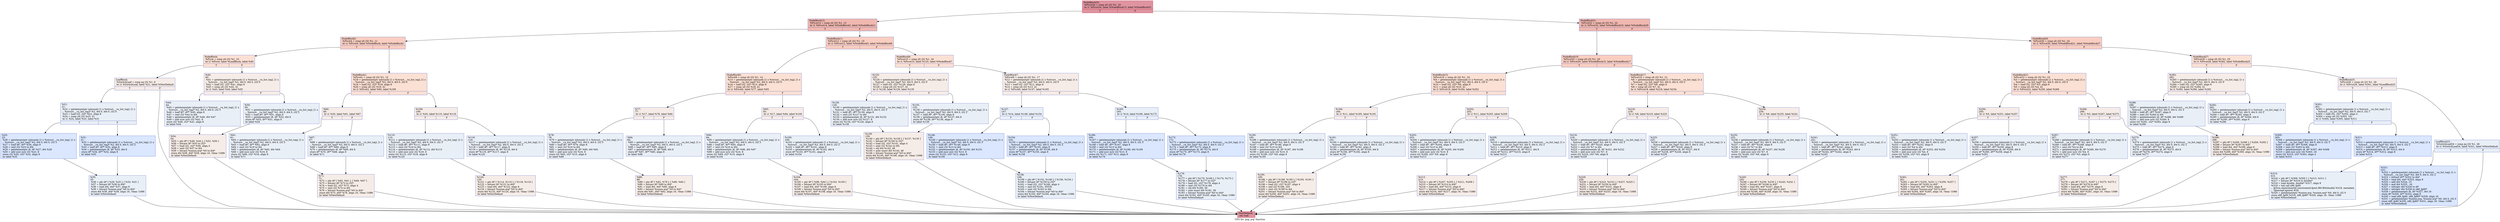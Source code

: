 digraph "CFG for 'pop_arg' function" {
	label="CFG for 'pop_arg' function";

	Node0x252ff50 [shape=record,color="#b70d28ff", style=filled, fillcolor="#b70d2870",label="{NodeBlock33:\l  %Pivot34 = icmp slt i32 %1, 18\l  br i1 %Pivot34, label %NodeBlock13, label %NodeBlock31\l|{<s0>T|<s1>F}}"];
	Node0x252ff50:s0 -> Node0x2530ad0;
	Node0x252ff50:s1 -> Node0x2530800;
	Node0x2530800 [shape=record,color="#3d50c3ff", style=filled, fillcolor="#dc5d4a70",label="{NodeBlock31:                                      \l  %Pivot32 = icmp slt i32 %1, 22\l  br i1 %Pivot32, label %NodeBlock19, label %NodeBlock29\l|{<s0>T|<s1>F}}"];
	Node0x2530800:s0 -> Node0x25309e0;
	Node0x2530800:s1 -> Node0x2530850;
	Node0x2530850 [shape=record,color="#3d50c3ff", style=filled, fillcolor="#f2907270",label="{NodeBlock29:                                      \l  %Pivot30 = icmp slt i32 %1, 24\l  br i1 %Pivot30, label %NodeBlock21, label %NodeBlock27\l|{<s0>T|<s1>F}}"];
	Node0x2530850:s0 -> Node0x2530990;
	Node0x2530850:s1 -> Node0x25308a0;
	Node0x25308a0 [shape=record,color="#3d50c3ff", style=filled, fillcolor="#f7b99e70",label="{NodeBlock27:                                      \l  %Pivot28 = icmp slt i32 %1, 25\l  br i1 %Pivot28, label %282, label %NodeBlock25\l|{<s0>T|<s1>F}}"];
	Node0x25308a0:s0 -> Node0x2532060;
	Node0x25308a0:s1 -> Node0x25308f0;
	Node0x25308f0 [shape=record,color="#3d50c3ff", style=filled, fillcolor="#ead5c970",label="{NodeBlock25:                                      \l  %Pivot26 = icmp slt i32 %1, 26\l  br i1 %Pivot26, label %301, label %LeafBlock23\l|{<s0>T|<s1>F}}"];
	Node0x25308f0:s0 -> Node0x25321a0;
	Node0x25308f0:s1 -> Node0x2530940;
	Node0x2530940 [shape=record,color="#3d50c3ff", style=filled, fillcolor="#cedaeb70",label="{LeafBlock23:                                      \l  %SwitchLeaf24 = icmp eq i32 %1, 26\l  br i1 %SwitchLeaf24, label %321, label %NewDefault\l|{<s0>T|<s1>F}}"];
	Node0x2530940:s0 -> Node0x25322e0;
	Node0x2530940:s1 -> Node0x2532330;
	Node0x2530990 [shape=record,color="#3d50c3ff", style=filled, fillcolor="#f7b99e70",label="{NodeBlock21:                                      \l  %Pivot22 = icmp slt i32 %1, 23\l  %3 = getelementptr inbounds [1 x %struct.__va_list_tag], [1 x\l... %struct.__va_list_tag]* %2, i64 0, i64 0, i32 0\l  %4 = load i32, i32* %3, align 8\l  %5 = icmp ult i32 %4, 41\l  br i1 %Pivot22, label %250, label %266\l|{<s0>T|<s1>F}}"];
	Node0x2530990:s0 -> Node0x2531de0;
	Node0x2530990:s1 -> Node0x2531f20;
	Node0x25309e0 [shape=record,color="#3d50c3ff", style=filled, fillcolor="#f2907270",label="{NodeBlock19:                                      \l  %Pivot20 = icmp slt i32 %1, 20\l  br i1 %Pivot20, label %NodeBlock15, label %NodeBlock17\l|{<s0>T|<s1>F}}"];
	Node0x25309e0:s0 -> Node0x2530a80;
	Node0x25309e0:s1 -> Node0x2530a30;
	Node0x2530a30 [shape=record,color="#3d50c3ff", style=filled, fillcolor="#f7b99e70",label="{NodeBlock17:                                      \l  %Pivot18 = icmp slt i32 %1, 21\l  %6 = getelementptr inbounds [1 x %struct.__va_list_tag], [1 x\l... %struct.__va_list_tag]* %2, i64 0, i64 0, i32 0\l  %7 = load i32, i32* %6, align 8\l  %8 = icmp ult i32 %7, 41\l  br i1 %Pivot18, label %218, label %234\l|{<s0>T|<s1>F}}"];
	Node0x2530a30:s0 -> Node0x2531b60;
	Node0x2530a30:s1 -> Node0x2531ca0;
	Node0x2530a80 [shape=record,color="#3d50c3ff", style=filled, fillcolor="#f7b99e70",label="{NodeBlock15:                                      \l  %Pivot16 = icmp slt i32 %1, 19\l  %9 = getelementptr inbounds [1 x %struct.__va_list_tag], [1 x\l... %struct.__va_list_tag]* %2, i64 0, i64 0, i32 0\l  %10 = load i32, i32* %9, align 8\l  %11 = icmp ult i32 %10, 41\l  br i1 %Pivot16, label %184, label %202\l|{<s0>T|<s1>F}}"];
	Node0x2530a80:s0 -> Node0x25318e0;
	Node0x2530a80:s1 -> Node0x2531a20;
	Node0x2530ad0 [shape=record,color="#3d50c3ff", style=filled, fillcolor="#dc5d4a70",label="{NodeBlock13:                                      \l  %Pivot14 = icmp slt i32 %1, 13\l  br i1 %Pivot14, label %NodeBlock3, label %NodeBlock11\l|{<s0>T|<s1>F}}"];
	Node0x2530ad0:s0 -> Node0x2530c60;
	Node0x2530ad0:s1 -> Node0x2530b20;
	Node0x2530b20 [shape=record,color="#3d50c3ff", style=filled, fillcolor="#f2907270",label="{NodeBlock11:                                      \l  %Pivot12 = icmp slt i32 %1, 15\l  br i1 %Pivot12, label %NodeBlock5, label %NodeBlock9\l|{<s0>T|<s1>F}}"];
	Node0x2530b20:s0 -> Node0x2530c10;
	Node0x2530b20:s1 -> Node0x2530b70;
	Node0x2530b70 [shape=record,color="#3d50c3ff", style=filled, fillcolor="#f7b99e70",label="{NodeBlock9:                                       \l  %Pivot10 = icmp slt i32 %1, 16\l  br i1 %Pivot10, label %125, label %NodeBlock7\l|{<s0>T|<s1>F}}"];
	Node0x2530b70:s0 -> Node0x2531520;
	Node0x2530b70:s1 -> Node0x2530bc0;
	Node0x2530bc0 [shape=record,color="#3d50c3ff", style=filled, fillcolor="#ead5c970",label="{NodeBlock7:                                       \l  %Pivot8 = icmp slt i32 %1, 17\l  %12 = getelementptr inbounds [1 x %struct.__va_list_tag], [1 x\l... %struct.__va_list_tag]* %2, i64 0, i64 0, i32 0\l  %13 = load i32, i32* %12, align 8\l  %14 = icmp ult i32 %13, 41\l  br i1 %Pivot8, label %147, label %165\l|{<s0>T|<s1>F}}"];
	Node0x2530bc0:s0 -> Node0x2531660;
	Node0x2530bc0:s1 -> Node0x25317a0;
	Node0x2530c10 [shape=record,color="#3d50c3ff", style=filled, fillcolor="#f7b99e70",label="{NodeBlock5:                                       \l  %Pivot6 = icmp slt i32 %1, 14\l  %15 = getelementptr inbounds [1 x %struct.__va_list_tag], [1 x\l... %struct.__va_list_tag]* %2, i64 0, i64 0, i32 0\l  %16 = load i32, i32* %15, align 8\l  %17 = icmp ult i32 %16, 41\l  br i1 %Pivot6, label %77, label %93\l|{<s0>T|<s1>F}}"];
	Node0x2530c10:s0 -> Node0x2531160;
	Node0x2530c10:s1 -> Node0x25312a0;
	Node0x2530c60 [shape=record,color="#3d50c3ff", style=filled, fillcolor="#f2907270",label="{NodeBlock3:                                       \l  %Pivot4 = icmp slt i32 %1, 11\l  br i1 %Pivot4, label %NodeBlock, label %NodeBlock1\l|{<s0>T|<s1>F}}"];
	Node0x2530c60:s0 -> Node0x2530d00;
	Node0x2530c60:s1 -> Node0x2530cb0;
	Node0x2530cb0 [shape=record,color="#3d50c3ff", style=filled, fillcolor="#f7b99e70",label="{NodeBlock1:                                       \l  %Pivot2 = icmp slt i32 %1, 12\l  %18 = getelementptr inbounds [1 x %struct.__va_list_tag], [1 x\l... %struct.__va_list_tag]* %2, i64 0, i64 0, i32 0\l  %19 = load i32, i32* %18, align 8\l  %20 = icmp ult i32 %19, 41\l  br i1 %Pivot2, label %60, label %109\l|{<s0>T|<s1>F}}"];
	Node0x2530cb0:s0 -> Node0x2531020;
	Node0x2530cb0:s1 -> Node0x25313e0;
	Node0x2530d00 [shape=record,color="#3d50c3ff", style=filled, fillcolor="#f7b99e70",label="{NodeBlock:                                        \l  %Pivot = icmp slt i32 %1, 10\l  br i1 %Pivot, label %LeafBlock, label %40\l|{<s0>T|<s1>F}}"];
	Node0x2530d00:s0 -> Node0x2530d50;
	Node0x2530d00:s1 -> Node0x2530ee0;
	Node0x2530d50 [shape=record,color="#3d50c3ff", style=filled, fillcolor="#ead5c970",label="{LeafBlock:                                        \l  %SwitchLeaf = icmp eq i32 %1, 9\l  br i1 %SwitchLeaf, label %21, label %NewDefault\l|{<s0>T|<s1>F}}"];
	Node0x2530d50:s0 -> Node0x2530da0;
	Node0x2530d50:s1 -> Node0x2532330;
	Node0x2530da0 [shape=record,color="#3d50c3ff", style=filled, fillcolor="#cedaeb70",label="{%21:\l21:                                               \l  %22 = getelementptr inbounds [1 x %struct.__va_list_tag], [1 x\l... %struct.__va_list_tag]* %2, i64 0, i64 0, i32 0\l  %23 = load i32, i32* %22, align 8\l  %24 = icmp ult i32 %23, 41\l  br i1 %24, label %25, label %31\l|{<s0>T|<s1>F}}"];
	Node0x2530da0:s0 -> Node0x2530df0;
	Node0x2530da0:s1 -> Node0x2530e40;
	Node0x2530df0 [shape=record,color="#3d50c3ff", style=filled, fillcolor="#abc8fd70",label="{%25:\l25:                                               \l  %26 = getelementptr inbounds [1 x %struct.__va_list_tag], [1 x\l... %struct.__va_list_tag]* %2, i64 0, i64 0, i32 3\l  %27 = load i8*, i8** %26, align 8\l  %28 = zext i32 %23 to i64\l  %29 = getelementptr i8, i8* %27, i64 %28\l  %30 = add nuw nsw i32 %23, 8\l  store i32 %30, i32* %22, align 8\l  br label %35\l}"];
	Node0x2530df0 -> Node0x2530e90;
	Node0x2530e40 [shape=record,color="#3d50c3ff", style=filled, fillcolor="#abc8fd70",label="{%31:\l31:                                               \l  %32 = getelementptr inbounds [1 x %struct.__va_list_tag], [1 x\l... %struct.__va_list_tag]* %2, i64 0, i64 0, i32 2\l  %33 = load i8*, i8** %32, align 8\l  %34 = getelementptr i8, i8* %33, i64 8\l  store i8* %34, i8** %32, align 8\l  br label %35\l}"];
	Node0x2530e40 -> Node0x2530e90;
	Node0x2530e90 [shape=record,color="#3d50c3ff", style=filled, fillcolor="#cedaeb70",label="{%35:\l35:                                               \l  %36 = phi i8* [ %29, %25 ], [ %33, %31 ]\l  %37 = bitcast i8* %36 to i64*\l  %38 = load i64, i64* %37, align 8\l  %39 = bitcast %union.arg* %0 to i64*\l  store i64 %38, i64* %39, align 16, !tbaa !1086\l  br label %NewDefault\l}"];
	Node0x2530e90 -> Node0x2532330;
	Node0x2530ee0 [shape=record,color="#3d50c3ff", style=filled, fillcolor="#ead5c970",label="{%40:\l40:                                               \l  %41 = getelementptr inbounds [1 x %struct.__va_list_tag], [1 x\l... %struct.__va_list_tag]* %2, i64 0, i64 0, i32 0\l  %42 = load i32, i32* %41, align 8\l  %43 = icmp ult i32 %42, 41\l  br i1 %43, label %44, label %50\l|{<s0>T|<s1>F}}"];
	Node0x2530ee0:s0 -> Node0x2530f30;
	Node0x2530ee0:s1 -> Node0x2530f80;
	Node0x2530f30 [shape=record,color="#3d50c3ff", style=filled, fillcolor="#cedaeb70",label="{%44:\l44:                                               \l  %45 = getelementptr inbounds [1 x %struct.__va_list_tag], [1 x\l... %struct.__va_list_tag]* %2, i64 0, i64 0, i32 3\l  %46 = load i8*, i8** %45, align 8\l  %47 = zext i32 %42 to i64\l  %48 = getelementptr i8, i8* %46, i64 %47\l  %49 = add nuw nsw i32 %42, 8\l  store i32 %49, i32* %41, align 8\l  br label %54\l}"];
	Node0x2530f30 -> Node0x2530fd0;
	Node0x2530f80 [shape=record,color="#3d50c3ff", style=filled, fillcolor="#cedaeb70",label="{%50:\l50:                                               \l  %51 = getelementptr inbounds [1 x %struct.__va_list_tag], [1 x\l... %struct.__va_list_tag]* %2, i64 0, i64 0, i32 2\l  %52 = load i8*, i8** %51, align 8\l  %53 = getelementptr i8, i8* %52, i64 8\l  store i8* %53, i8** %51, align 8\l  br label %54\l}"];
	Node0x2530f80 -> Node0x2530fd0;
	Node0x2530fd0 [shape=record,color="#3d50c3ff", style=filled, fillcolor="#ead5c970",label="{%54:\l54:                                               \l  %55 = phi i8* [ %48, %44 ], [ %52, %50 ]\l  %56 = bitcast i8* %55 to i32*\l  %57 = load i32, i32* %56, align 4\l  %58 = sext i32 %57 to i64\l  %59 = bitcast %union.arg* %0 to i64*\l  store i64 %58, i64* %59, align 16, !tbaa !1086\l  br label %NewDefault\l}"];
	Node0x2530fd0 -> Node0x2532330;
	Node0x2531020 [shape=record,color="#3d50c3ff", style=filled, fillcolor="#ead5c970",label="{%60:\l60:                                               \l  br i1 %20, label %61, label %67\l|{<s0>T|<s1>F}}"];
	Node0x2531020:s0 -> Node0x2531070;
	Node0x2531020:s1 -> Node0x25310c0;
	Node0x2531070 [shape=record,color="#3d50c3ff", style=filled, fillcolor="#cedaeb70",label="{%61:\l61:                                               \l  %62 = getelementptr inbounds [1 x %struct.__va_list_tag], [1 x\l... %struct.__va_list_tag]* %2, i64 0, i64 0, i32 3\l  %63 = load i8*, i8** %62, align 8\l  %64 = zext i32 %19 to i64\l  %65 = getelementptr i8, i8* %63, i64 %64\l  %66 = add nuw nsw i32 %19, 8\l  store i32 %66, i32* %18, align 8\l  br label %71\l}"];
	Node0x2531070 -> Node0x2531110;
	Node0x25310c0 [shape=record,color="#3d50c3ff", style=filled, fillcolor="#cedaeb70",label="{%67:\l67:                                               \l  %68 = getelementptr inbounds [1 x %struct.__va_list_tag], [1 x\l... %struct.__va_list_tag]* %2, i64 0, i64 0, i32 2\l  %69 = load i8*, i8** %68, align 8\l  %70 = getelementptr i8, i8* %69, i64 8\l  store i8* %70, i8** %68, align 8\l  br label %71\l}"];
	Node0x25310c0 -> Node0x2531110;
	Node0x2531110 [shape=record,color="#3d50c3ff", style=filled, fillcolor="#ead5c970",label="{%71:\l71:                                               \l  %72 = phi i8* [ %65, %61 ], [ %69, %67 ]\l  %73 = bitcast i8* %72 to i32*\l  %74 = load i32, i32* %73, align 4\l  %75 = zext i32 %74 to i64\l  %76 = bitcast %union.arg* %0 to i64*\l  store i64 %75, i64* %76, align 16, !tbaa !1086\l  br label %NewDefault\l}"];
	Node0x2531110 -> Node0x2532330;
	Node0x2531160 [shape=record,color="#3d50c3ff", style=filled, fillcolor="#ead5c970",label="{%77:\l77:                                               \l  br i1 %17, label %78, label %84\l|{<s0>T|<s1>F}}"];
	Node0x2531160:s0 -> Node0x25311b0;
	Node0x2531160:s1 -> Node0x2531200;
	Node0x25311b0 [shape=record,color="#3d50c3ff", style=filled, fillcolor="#cedaeb70",label="{%78:\l78:                                               \l  %79 = getelementptr inbounds [1 x %struct.__va_list_tag], [1 x\l... %struct.__va_list_tag]* %2, i64 0, i64 0, i32 3\l  %80 = load i8*, i8** %79, align 8\l  %81 = zext i32 %16 to i64\l  %82 = getelementptr i8, i8* %80, i64 %81\l  %83 = add nuw nsw i32 %16, 8\l  store i32 %83, i32* %15, align 8\l  br label %88\l}"];
	Node0x25311b0 -> Node0x2531250;
	Node0x2531200 [shape=record,color="#3d50c3ff", style=filled, fillcolor="#cedaeb70",label="{%84:\l84:                                               \l  %85 = getelementptr inbounds [1 x %struct.__va_list_tag], [1 x\l... %struct.__va_list_tag]* %2, i64 0, i64 0, i32 2\l  %86 = load i8*, i8** %85, align 8\l  %87 = getelementptr i8, i8* %86, i64 8\l  store i8* %87, i8** %85, align 8\l  br label %88\l}"];
	Node0x2531200 -> Node0x2531250;
	Node0x2531250 [shape=record,color="#3d50c3ff", style=filled, fillcolor="#ead5c970",label="{%88:\l88:                                               \l  %89 = phi i8* [ %82, %78 ], [ %86, %84 ]\l  %90 = bitcast i8* %89 to i64*\l  %91 = load i64, i64* %90, align 8\l  %92 = bitcast %union.arg* %0 to i64*\l  store i64 %91, i64* %92, align 16, !tbaa !1086\l  br label %NewDefault\l}"];
	Node0x2531250 -> Node0x2532330;
	Node0x25312a0 [shape=record,color="#3d50c3ff", style=filled, fillcolor="#ead5c970",label="{%93:\l93:                                               \l  br i1 %17, label %94, label %100\l|{<s0>T|<s1>F}}"];
	Node0x25312a0:s0 -> Node0x25312f0;
	Node0x25312a0:s1 -> Node0x2531340;
	Node0x25312f0 [shape=record,color="#3d50c3ff", style=filled, fillcolor="#cedaeb70",label="{%94:\l94:                                               \l  %95 = getelementptr inbounds [1 x %struct.__va_list_tag], [1 x\l... %struct.__va_list_tag]* %2, i64 0, i64 0, i32 3\l  %96 = load i8*, i8** %95, align 8\l  %97 = zext i32 %16 to i64\l  %98 = getelementptr i8, i8* %96, i64 %97\l  %99 = add nuw nsw i32 %16, 8\l  store i32 %99, i32* %15, align 8\l  br label %104\l}"];
	Node0x25312f0 -> Node0x2531390;
	Node0x2531340 [shape=record,color="#3d50c3ff", style=filled, fillcolor="#cedaeb70",label="{%100:\l100:                                              \l  %101 = getelementptr inbounds [1 x %struct.__va_list_tag], [1 x\l... %struct.__va_list_tag]* %2, i64 0, i64 0, i32 2\l  %102 = load i8*, i8** %101, align 8\l  %103 = getelementptr i8, i8* %102, i64 8\l  store i8* %103, i8** %101, align 8\l  br label %104\l}"];
	Node0x2531340 -> Node0x2531390;
	Node0x2531390 [shape=record,color="#3d50c3ff", style=filled, fillcolor="#ead5c970",label="{%104:\l104:                                              \l  %105 = phi i8* [ %98, %94 ], [ %102, %100 ]\l  %106 = bitcast i8* %105 to i64*\l  %107 = load i64, i64* %106, align 8\l  %108 = bitcast %union.arg* %0 to i64*\l  store i64 %107, i64* %108, align 16, !tbaa !1086\l  br label %NewDefault\l}"];
	Node0x2531390 -> Node0x2532330;
	Node0x25313e0 [shape=record,color="#3d50c3ff", style=filled, fillcolor="#ead5c970",label="{%109:\l109:                                              \l  br i1 %20, label %110, label %116\l|{<s0>T|<s1>F}}"];
	Node0x25313e0:s0 -> Node0x2531430;
	Node0x25313e0:s1 -> Node0x2531480;
	Node0x2531430 [shape=record,color="#3d50c3ff", style=filled, fillcolor="#cedaeb70",label="{%110:\l110:                                              \l  %111 = getelementptr inbounds [1 x %struct.__va_list_tag], [1 x\l... %struct.__va_list_tag]* %2, i64 0, i64 0, i32 3\l  %112 = load i8*, i8** %111, align 8\l  %113 = zext i32 %19 to i64\l  %114 = getelementptr i8, i8* %112, i64 %113\l  %115 = add nuw nsw i32 %19, 8\l  store i32 %115, i32* %18, align 8\l  br label %120\l}"];
	Node0x2531430 -> Node0x25314d0;
	Node0x2531480 [shape=record,color="#3d50c3ff", style=filled, fillcolor="#cedaeb70",label="{%116:\l116:                                              \l  %117 = getelementptr inbounds [1 x %struct.__va_list_tag], [1 x\l... %struct.__va_list_tag]* %2, i64 0, i64 0, i32 2\l  %118 = load i8*, i8** %117, align 8\l  %119 = getelementptr i8, i8* %118, i64 8\l  store i8* %119, i8** %117, align 8\l  br label %120\l}"];
	Node0x2531480 -> Node0x25314d0;
	Node0x25314d0 [shape=record,color="#3d50c3ff", style=filled, fillcolor="#ead5c970",label="{%120:\l120:                                              \l  %121 = phi i8* [ %114, %110 ], [ %118, %116 ]\l  %122 = bitcast i8* %121 to i64*\l  %123 = load i64, i64* %122, align 8\l  %124 = bitcast %union.arg* %0 to i64*\l  store i64 %123, i64* %124, align 16, !tbaa !1086\l  br label %NewDefault\l}"];
	Node0x25314d0 -> Node0x2532330;
	Node0x2531520 [shape=record,color="#3d50c3ff", style=filled, fillcolor="#ead5c970",label="{%125:\l125:                                              \l  %126 = getelementptr inbounds [1 x %struct.__va_list_tag], [1 x\l... %struct.__va_list_tag]* %2, i64 0, i64 0, i32 0\l  %127 = load i32, i32* %126, align 8\l  %128 = icmp ult i32 %127, 41\l  br i1 %128, label %129, label %135\l|{<s0>T|<s1>F}}"];
	Node0x2531520:s0 -> Node0x2531570;
	Node0x2531520:s1 -> Node0x25315c0;
	Node0x2531570 [shape=record,color="#3d50c3ff", style=filled, fillcolor="#cedaeb70",label="{%129:\l129:                                              \l  %130 = getelementptr inbounds [1 x %struct.__va_list_tag], [1 x\l... %struct.__va_list_tag]* %2, i64 0, i64 0, i32 3\l  %131 = load i8*, i8** %130, align 8\l  %132 = zext i32 %127 to i64\l  %133 = getelementptr i8, i8* %131, i64 %132\l  %134 = add nuw nsw i32 %127, 8\l  store i32 %134, i32* %126, align 8\l  br label %139\l}"];
	Node0x2531570 -> Node0x2531610;
	Node0x25315c0 [shape=record,color="#3d50c3ff", style=filled, fillcolor="#cedaeb70",label="{%135:\l135:                                              \l  %136 = getelementptr inbounds [1 x %struct.__va_list_tag], [1 x\l... %struct.__va_list_tag]* %2, i64 0, i64 0, i32 2\l  %137 = load i8*, i8** %136, align 8\l  %138 = getelementptr i8, i8* %137, i64 8\l  store i8* %138, i8** %136, align 8\l  br label %139\l}"];
	Node0x25315c0 -> Node0x2531610;
	Node0x2531610 [shape=record,color="#3d50c3ff", style=filled, fillcolor="#ead5c970",label="{%139:\l139:                                              \l  %140 = phi i8* [ %133, %129 ], [ %137, %135 ]\l  %141 = bitcast i8* %140 to i32*\l  %142 = load i32, i32* %141, align 4\l  %143 = zext i32 %142 to i64\l  %144 = shl i64 %143, 48\l  %145 = ashr exact i64 %144, 48\l  %146 = bitcast %union.arg* %0 to i64*\l  store i64 %145, i64* %146, align 16, !tbaa !1086\l  br label %NewDefault\l}"];
	Node0x2531610 -> Node0x2532330;
	Node0x2531660 [shape=record,color="#3d50c3ff", style=filled, fillcolor="#cedaeb70",label="{%147:\l147:                                              \l  br i1 %14, label %148, label %154\l|{<s0>T|<s1>F}}"];
	Node0x2531660:s0 -> Node0x25316b0;
	Node0x2531660:s1 -> Node0x2531700;
	Node0x25316b0 [shape=record,color="#3d50c3ff", style=filled, fillcolor="#abc8fd70",label="{%148:\l148:                                              \l  %149 = getelementptr inbounds [1 x %struct.__va_list_tag], [1 x\l... %struct.__va_list_tag]* %2, i64 0, i64 0, i32 3\l  %150 = load i8*, i8** %149, align 8\l  %151 = zext i32 %13 to i64\l  %152 = getelementptr i8, i8* %150, i64 %151\l  %153 = add nuw nsw i32 %13, 8\l  store i32 %153, i32* %12, align 8\l  br label %158\l}"];
	Node0x25316b0 -> Node0x2531750;
	Node0x2531700 [shape=record,color="#3d50c3ff", style=filled, fillcolor="#abc8fd70",label="{%154:\l154:                                              \l  %155 = getelementptr inbounds [1 x %struct.__va_list_tag], [1 x\l... %struct.__va_list_tag]* %2, i64 0, i64 0, i32 2\l  %156 = load i8*, i8** %155, align 8\l  %157 = getelementptr i8, i8* %156, i64 8\l  store i8* %157, i8** %155, align 8\l  br label %158\l}"];
	Node0x2531700 -> Node0x2531750;
	Node0x2531750 [shape=record,color="#3d50c3ff", style=filled, fillcolor="#cedaeb70",label="{%158:\l158:                                              \l  %159 = phi i8* [ %152, %148 ], [ %156, %154 ]\l  %160 = bitcast i8* %159 to i32*\l  %161 = load i32, i32* %160, align 4\l  %162 = and i32 %161, 65535\l  %163 = zext i32 %162 to i64\l  %164 = bitcast %union.arg* %0 to i64*\l  store i64 %163, i64* %164, align 16, !tbaa !1086\l  br label %NewDefault\l}"];
	Node0x2531750 -> Node0x2532330;
	Node0x25317a0 [shape=record,color="#3d50c3ff", style=filled, fillcolor="#cedaeb70",label="{%165:\l165:                                              \l  br i1 %14, label %166, label %172\l|{<s0>T|<s1>F}}"];
	Node0x25317a0:s0 -> Node0x25317f0;
	Node0x25317a0:s1 -> Node0x2531840;
	Node0x25317f0 [shape=record,color="#3d50c3ff", style=filled, fillcolor="#abc8fd70",label="{%166:\l166:                                              \l  %167 = getelementptr inbounds [1 x %struct.__va_list_tag], [1 x\l... %struct.__va_list_tag]* %2, i64 0, i64 0, i32 3\l  %168 = load i8*, i8** %167, align 8\l  %169 = zext i32 %13 to i64\l  %170 = getelementptr i8, i8* %168, i64 %169\l  %171 = add nuw nsw i32 %13, 8\l  store i32 %171, i32* %12, align 8\l  br label %176\l}"];
	Node0x25317f0 -> Node0x2531890;
	Node0x2531840 [shape=record,color="#3d50c3ff", style=filled, fillcolor="#abc8fd70",label="{%172:\l172:                                              \l  %173 = getelementptr inbounds [1 x %struct.__va_list_tag], [1 x\l... %struct.__va_list_tag]* %2, i64 0, i64 0, i32 2\l  %174 = load i8*, i8** %173, align 8\l  %175 = getelementptr i8, i8* %174, i64 8\l  store i8* %175, i8** %173, align 8\l  br label %176\l}"];
	Node0x2531840 -> Node0x2531890;
	Node0x2531890 [shape=record,color="#3d50c3ff", style=filled, fillcolor="#cedaeb70",label="{%176:\l176:                                              \l  %177 = phi i8* [ %170, %166 ], [ %174, %172 ]\l  %178 = bitcast i8* %177 to i32*\l  %179 = load i32, i32* %178, align 4\l  %180 = zext i32 %179 to i64\l  %181 = shl i64 %180, 56\l  %182 = ashr exact i64 %181, 56\l  %183 = bitcast %union.arg* %0 to i64*\l  store i64 %182, i64* %183, align 16, !tbaa !1086\l  br label %NewDefault\l}"];
	Node0x2531890 -> Node0x2532330;
	Node0x25318e0 [shape=record,color="#3d50c3ff", style=filled, fillcolor="#ead5c970",label="{%184:\l184:                                              \l  br i1 %11, label %185, label %191\l|{<s0>T|<s1>F}}"];
	Node0x25318e0:s0 -> Node0x2531930;
	Node0x25318e0:s1 -> Node0x2531980;
	Node0x2531930 [shape=record,color="#3d50c3ff", style=filled, fillcolor="#cedaeb70",label="{%185:\l185:                                              \l  %186 = getelementptr inbounds [1 x %struct.__va_list_tag], [1 x\l... %struct.__va_list_tag]* %2, i64 0, i64 0, i32 3\l  %187 = load i8*, i8** %186, align 8\l  %188 = zext i32 %10 to i64\l  %189 = getelementptr i8, i8* %187, i64 %188\l  %190 = add nuw nsw i32 %10, 8\l  store i32 %190, i32* %9, align 8\l  br label %195\l}"];
	Node0x2531930 -> Node0x25319d0;
	Node0x2531980 [shape=record,color="#3d50c3ff", style=filled, fillcolor="#cedaeb70",label="{%191:\l191:                                              \l  %192 = getelementptr inbounds [1 x %struct.__va_list_tag], [1 x\l... %struct.__va_list_tag]* %2, i64 0, i64 0, i32 2\l  %193 = load i8*, i8** %192, align 8\l  %194 = getelementptr i8, i8* %193, i64 8\l  store i8* %194, i8** %192, align 8\l  br label %195\l}"];
	Node0x2531980 -> Node0x25319d0;
	Node0x25319d0 [shape=record,color="#3d50c3ff", style=filled, fillcolor="#ead5c970",label="{%195:\l195:                                              \l  %196 = phi i8* [ %189, %185 ], [ %193, %191 ]\l  %197 = bitcast i8* %196 to i32*\l  %198 = load i32, i32* %197, align 4\l  %199 = and i32 %198, 255\l  %200 = zext i32 %199 to i64\l  %201 = bitcast %union.arg* %0 to i64*\l  store i64 %200, i64* %201, align 16, !tbaa !1086\l  br label %NewDefault\l}"];
	Node0x25319d0 -> Node0x2532330;
	Node0x2531a20 [shape=record,color="#3d50c3ff", style=filled, fillcolor="#ead5c970",label="{%202:\l202:                                              \l  br i1 %11, label %203, label %209\l|{<s0>T|<s1>F}}"];
	Node0x2531a20:s0 -> Node0x2531a70;
	Node0x2531a20:s1 -> Node0x2531ac0;
	Node0x2531a70 [shape=record,color="#3d50c3ff", style=filled, fillcolor="#cedaeb70",label="{%203:\l203:                                              \l  %204 = getelementptr inbounds [1 x %struct.__va_list_tag], [1 x\l... %struct.__va_list_tag]* %2, i64 0, i64 0, i32 3\l  %205 = load i8*, i8** %204, align 8\l  %206 = zext i32 %10 to i64\l  %207 = getelementptr i8, i8* %205, i64 %206\l  %208 = add nuw nsw i32 %10, 8\l  store i32 %208, i32* %9, align 8\l  br label %213\l}"];
	Node0x2531a70 -> Node0x2531b10;
	Node0x2531ac0 [shape=record,color="#3d50c3ff", style=filled, fillcolor="#cedaeb70",label="{%209:\l209:                                              \l  %210 = getelementptr inbounds [1 x %struct.__va_list_tag], [1 x\l... %struct.__va_list_tag]* %2, i64 0, i64 0, i32 2\l  %211 = load i8*, i8** %210, align 8\l  %212 = getelementptr i8, i8* %211, i64 8\l  store i8* %212, i8** %210, align 8\l  br label %213\l}"];
	Node0x2531ac0 -> Node0x2531b10;
	Node0x2531b10 [shape=record,color="#3d50c3ff", style=filled, fillcolor="#ead5c970",label="{%213:\l213:                                              \l  %214 = phi i8* [ %207, %203 ], [ %211, %209 ]\l  %215 = bitcast i8* %214 to i64*\l  %216 = load i64, i64* %215, align 8\l  %217 = bitcast %union.arg* %0 to i64*\l  store i64 %216, i64* %217, align 16, !tbaa !1086\l  br label %NewDefault\l}"];
	Node0x2531b10 -> Node0x2532330;
	Node0x2531b60 [shape=record,color="#3d50c3ff", style=filled, fillcolor="#ead5c970",label="{%218:\l218:                                              \l  br i1 %8, label %219, label %225\l|{<s0>T|<s1>F}}"];
	Node0x2531b60:s0 -> Node0x2531bb0;
	Node0x2531b60:s1 -> Node0x2531c00;
	Node0x2531bb0 [shape=record,color="#3d50c3ff", style=filled, fillcolor="#cedaeb70",label="{%219:\l219:                                              \l  %220 = getelementptr inbounds [1 x %struct.__va_list_tag], [1 x\l... %struct.__va_list_tag]* %2, i64 0, i64 0, i32 3\l  %221 = load i8*, i8** %220, align 8\l  %222 = zext i32 %7 to i64\l  %223 = getelementptr i8, i8* %221, i64 %222\l  %224 = add nuw nsw i32 %7, 8\l  store i32 %224, i32* %6, align 8\l  br label %229\l}"];
	Node0x2531bb0 -> Node0x2531c50;
	Node0x2531c00 [shape=record,color="#3d50c3ff", style=filled, fillcolor="#cedaeb70",label="{%225:\l225:                                              \l  %226 = getelementptr inbounds [1 x %struct.__va_list_tag], [1 x\l... %struct.__va_list_tag]* %2, i64 0, i64 0, i32 2\l  %227 = load i8*, i8** %226, align 8\l  %228 = getelementptr i8, i8* %227, i64 8\l  store i8* %228, i8** %226, align 8\l  br label %229\l}"];
	Node0x2531c00 -> Node0x2531c50;
	Node0x2531c50 [shape=record,color="#3d50c3ff", style=filled, fillcolor="#ead5c970",label="{%229:\l229:                                              \l  %230 = phi i8* [ %223, %219 ], [ %227, %225 ]\l  %231 = bitcast i8* %230 to i64*\l  %232 = load i64, i64* %231, align 8\l  %233 = bitcast %union.arg* %0 to i64*\l  store i64 %232, i64* %233, align 16, !tbaa !1086\l  br label %NewDefault\l}"];
	Node0x2531c50 -> Node0x2532330;
	Node0x2531ca0 [shape=record,color="#3d50c3ff", style=filled, fillcolor="#ead5c970",label="{%234:\l234:                                              \l  br i1 %8, label %235, label %241\l|{<s0>T|<s1>F}}"];
	Node0x2531ca0:s0 -> Node0x2531cf0;
	Node0x2531ca0:s1 -> Node0x2531d40;
	Node0x2531cf0 [shape=record,color="#3d50c3ff", style=filled, fillcolor="#cedaeb70",label="{%235:\l235:                                              \l  %236 = getelementptr inbounds [1 x %struct.__va_list_tag], [1 x\l... %struct.__va_list_tag]* %2, i64 0, i64 0, i32 3\l  %237 = load i8*, i8** %236, align 8\l  %238 = zext i32 %7 to i64\l  %239 = getelementptr i8, i8* %237, i64 %238\l  %240 = add nuw nsw i32 %7, 8\l  store i32 %240, i32* %6, align 8\l  br label %245\l}"];
	Node0x2531cf0 -> Node0x2531d90;
	Node0x2531d40 [shape=record,color="#3d50c3ff", style=filled, fillcolor="#cedaeb70",label="{%241:\l241:                                              \l  %242 = getelementptr inbounds [1 x %struct.__va_list_tag], [1 x\l... %struct.__va_list_tag]* %2, i64 0, i64 0, i32 2\l  %243 = load i8*, i8** %242, align 8\l  %244 = getelementptr i8, i8* %243, i64 8\l  store i8* %244, i8** %242, align 8\l  br label %245\l}"];
	Node0x2531d40 -> Node0x2531d90;
	Node0x2531d90 [shape=record,color="#3d50c3ff", style=filled, fillcolor="#ead5c970",label="{%245:\l245:                                              \l  %246 = phi i8* [ %239, %235 ], [ %243, %241 ]\l  %247 = bitcast i8* %246 to i64*\l  %248 = load i64, i64* %247, align 8\l  %249 = bitcast %union.arg* %0 to i64*\l  store i64 %248, i64* %249, align 16, !tbaa !1086\l  br label %NewDefault\l}"];
	Node0x2531d90 -> Node0x2532330;
	Node0x2531de0 [shape=record,color="#3d50c3ff", style=filled, fillcolor="#ead5c970",label="{%250:\l250:                                              \l  br i1 %5, label %251, label %257\l|{<s0>T|<s1>F}}"];
	Node0x2531de0:s0 -> Node0x2531e30;
	Node0x2531de0:s1 -> Node0x2531e80;
	Node0x2531e30 [shape=record,color="#3d50c3ff", style=filled, fillcolor="#cedaeb70",label="{%251:\l251:                                              \l  %252 = getelementptr inbounds [1 x %struct.__va_list_tag], [1 x\l... %struct.__va_list_tag]* %2, i64 0, i64 0, i32 3\l  %253 = load i8*, i8** %252, align 8\l  %254 = zext i32 %4 to i64\l  %255 = getelementptr i8, i8* %253, i64 %254\l  %256 = add nuw nsw i32 %4, 8\l  store i32 %256, i32* %3, align 8\l  br label %261\l}"];
	Node0x2531e30 -> Node0x2531ed0;
	Node0x2531e80 [shape=record,color="#3d50c3ff", style=filled, fillcolor="#cedaeb70",label="{%257:\l257:                                              \l  %258 = getelementptr inbounds [1 x %struct.__va_list_tag], [1 x\l... %struct.__va_list_tag]* %2, i64 0, i64 0, i32 2\l  %259 = load i8*, i8** %258, align 8\l  %260 = getelementptr i8, i8* %259, i64 8\l  store i8* %260, i8** %258, align 8\l  br label %261\l}"];
	Node0x2531e80 -> Node0x2531ed0;
	Node0x2531ed0 [shape=record,color="#3d50c3ff", style=filled, fillcolor="#ead5c970",label="{%261:\l261:                                              \l  %262 = phi i8* [ %255, %251 ], [ %259, %257 ]\l  %263 = bitcast i8* %262 to i64*\l  %264 = load i64, i64* %263, align 8\l  %265 = bitcast %union.arg* %0 to i64*\l  store i64 %264, i64* %265, align 16, !tbaa !1086\l  br label %NewDefault\l}"];
	Node0x2531ed0 -> Node0x2532330;
	Node0x2531f20 [shape=record,color="#3d50c3ff", style=filled, fillcolor="#ead5c970",label="{%266:\l266:                                              \l  br i1 %5, label %267, label %273\l|{<s0>T|<s1>F}}"];
	Node0x2531f20:s0 -> Node0x2531f70;
	Node0x2531f20:s1 -> Node0x2531fc0;
	Node0x2531f70 [shape=record,color="#3d50c3ff", style=filled, fillcolor="#cedaeb70",label="{%267:\l267:                                              \l  %268 = getelementptr inbounds [1 x %struct.__va_list_tag], [1 x\l... %struct.__va_list_tag]* %2, i64 0, i64 0, i32 3\l  %269 = load i8*, i8** %268, align 8\l  %270 = zext i32 %4 to i64\l  %271 = getelementptr i8, i8* %269, i64 %270\l  %272 = add nuw nsw i32 %4, 8\l  store i32 %272, i32* %3, align 8\l  br label %277\l}"];
	Node0x2531f70 -> Node0x2532010;
	Node0x2531fc0 [shape=record,color="#3d50c3ff", style=filled, fillcolor="#cedaeb70",label="{%273:\l273:                                              \l  %274 = getelementptr inbounds [1 x %struct.__va_list_tag], [1 x\l... %struct.__va_list_tag]* %2, i64 0, i64 0, i32 2\l  %275 = load i8*, i8** %274, align 8\l  %276 = getelementptr i8, i8* %275, i64 8\l  store i8* %276, i8** %274, align 8\l  br label %277\l}"];
	Node0x2531fc0 -> Node0x2532010;
	Node0x2532010 [shape=record,color="#3d50c3ff", style=filled, fillcolor="#ead5c970",label="{%277:\l277:                                              \l  %278 = phi i8* [ %271, %267 ], [ %275, %273 ]\l  %279 = bitcast i8* %278 to i64*\l  %280 = load i64, i64* %279, align 8\l  %281 = bitcast %union.arg* %0 to i64*\l  store i64 %280, i64* %281, align 16, !tbaa !1086\l  br label %NewDefault\l}"];
	Node0x2532010 -> Node0x2532330;
	Node0x2532060 [shape=record,color="#3d50c3ff", style=filled, fillcolor="#ead5c970",label="{%282:\l282:                                              \l  %283 = getelementptr inbounds [1 x %struct.__va_list_tag], [1 x\l... %struct.__va_list_tag]* %2, i64 0, i64 0, i32 0\l  %284 = load i32, i32* %283, align 8\l  %285 = icmp ult i32 %284, 41\l  br i1 %285, label %286, label %292\l|{<s0>T|<s1>F}}"];
	Node0x2532060:s0 -> Node0x25320b0;
	Node0x2532060:s1 -> Node0x2532100;
	Node0x25320b0 [shape=record,color="#3d50c3ff", style=filled, fillcolor="#cedaeb70",label="{%286:\l286:                                              \l  %287 = getelementptr inbounds [1 x %struct.__va_list_tag], [1 x\l... %struct.__va_list_tag]* %2, i64 0, i64 0, i32 3\l  %288 = load i8*, i8** %287, align 8\l  %289 = zext i32 %284 to i64\l  %290 = getelementptr i8, i8* %288, i64 %289\l  %291 = add nuw nsw i32 %284, 8\l  store i32 %291, i32* %283, align 8\l  br label %296\l}"];
	Node0x25320b0 -> Node0x2532150;
	Node0x2532100 [shape=record,color="#3d50c3ff", style=filled, fillcolor="#cedaeb70",label="{%292:\l292:                                              \l  %293 = getelementptr inbounds [1 x %struct.__va_list_tag], [1 x\l... %struct.__va_list_tag]* %2, i64 0, i64 0, i32 2\l  %294 = load i8*, i8** %293, align 8\l  %295 = getelementptr i8, i8* %294, i64 8\l  store i8* %295, i8** %293, align 8\l  br label %296\l}"];
	Node0x2532100 -> Node0x2532150;
	Node0x2532150 [shape=record,color="#3d50c3ff", style=filled, fillcolor="#ead5c970",label="{%296:\l296:                                              \l  %297 = phi i8* [ %290, %286 ], [ %294, %292 ]\l  %298 = bitcast i8* %297 to i64*\l  %299 = load i64, i64* %298, align 8\l  %300 = bitcast %union.arg* %0 to i64*\l  store i64 %299, i64* %300, align 16, !tbaa !1086\l  br label %NewDefault\l}"];
	Node0x2532150 -> Node0x2532330;
	Node0x25321a0 [shape=record,color="#3d50c3ff", style=filled, fillcolor="#cedaeb70",label="{%301:\l301:                                              \l  %302 = getelementptr inbounds [1 x %struct.__va_list_tag], [1 x\l... %struct.__va_list_tag]* %2, i64 0, i64 0, i32 1\l  %303 = load i32, i32* %302, align 4\l  %304 = icmp ult i32 %303, 161\l  br i1 %304, label %305, label %311\l|{<s0>T|<s1>F}}"];
	Node0x25321a0:s0 -> Node0x25321f0;
	Node0x25321a0:s1 -> Node0x2532240;
	Node0x25321f0 [shape=record,color="#3d50c3ff", style=filled, fillcolor="#abc8fd70",label="{%305:\l305:                                              \l  %306 = getelementptr inbounds [1 x %struct.__va_list_tag], [1 x\l... %struct.__va_list_tag]* %2, i64 0, i64 0, i32 3\l  %307 = load i8*, i8** %306, align 8\l  %308 = zext i32 %303 to i64\l  %309 = getelementptr i8, i8* %307, i64 %308\l  %310 = add nuw nsw i32 %303, 16\l  store i32 %310, i32* %302, align 4\l  br label %315\l}"];
	Node0x25321f0 -> Node0x2532290;
	Node0x2532240 [shape=record,color="#3d50c3ff", style=filled, fillcolor="#abc8fd70",label="{%311:\l311:                                              \l  %312 = getelementptr inbounds [1 x %struct.__va_list_tag], [1 x\l... %struct.__va_list_tag]* %2, i64 0, i64 0, i32 2\l  %313 = load i8*, i8** %312, align 8\l  %314 = getelementptr i8, i8* %313, i64 8\l  store i8* %314, i8** %312, align 8\l  br label %315\l}"];
	Node0x2532240 -> Node0x2532290;
	Node0x2532290 [shape=record,color="#3d50c3ff", style=filled, fillcolor="#cedaeb70",label="{%315:\l315:                                              \l  %316 = phi i8* [ %309, %305 ], [ %313, %311 ]\l  %317 = bitcast i8* %316 to double*\l  %318 = load double, double* %317, align 8\l  %319 = tail call x86_fp80\l... @llvm.experimental.constrained.fpext.f80.f64(double %318, metadata\l... !fpexcept.ignore) #26\l  %320 = getelementptr %union.arg, %union.arg* %0, i64 0, i32 0\l  store x86_fp80 %319, x86_fp80* %320, align 16, !tbaa !1086\l  br label %NewDefault\l}"];
	Node0x2532290 -> Node0x2532330;
	Node0x25322e0 [shape=record,color="#3d50c3ff", style=filled, fillcolor="#abc8fd70",label="{%321:\l321:                                              \l  %322 = getelementptr inbounds [1 x %struct.__va_list_tag], [1 x\l... %struct.__va_list_tag]* %2, i64 0, i64 0, i32 2\l  %323 = bitcast i8** %322 to i64*\l  %324 = load i64, i64* %323, align 8\l  %325 = add i64 %324, 15\l  %326 = and i64 %325, -16\l  %327 = inttoptr i64 %326 to i8*\l  %328 = inttoptr i64 %326 to x86_fp80*\l  %329 = getelementptr i8, i8* %327, i64 16\l  store i8* %329, i8** %322, align 8\l  %330 = load x86_fp80, x86_fp80* %328, align 16\l  %331 = getelementptr %union.arg, %union.arg* %0, i64 0, i32 0\l  store x86_fp80 %330, x86_fp80* %331, align 16, !tbaa !1086\l  br label %NewDefault\l}"];
	Node0x25322e0 -> Node0x2532330;
	Node0x2532330 [shape=record,color="#b70d28ff", style=filled, fillcolor="#b70d2870",label="{NewDefault:                                       \l  ret void\l}"];
}
